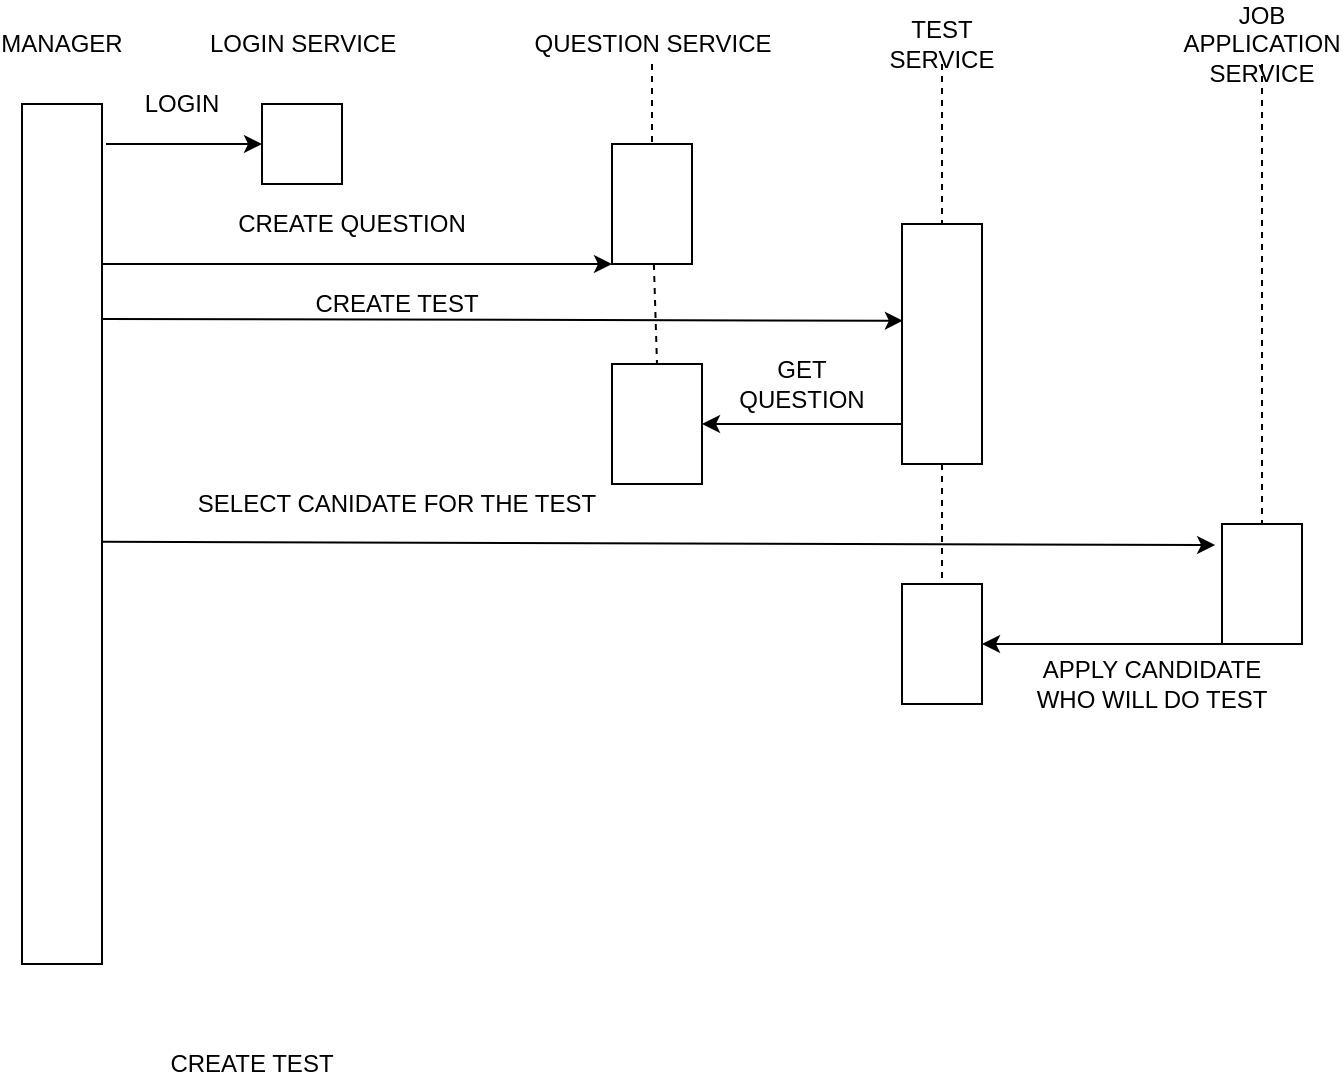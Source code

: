 <mxfile version="13.0.7"><diagram id="znhqrO6pa7cS7_wV3kJt" name="Page-1"><mxGraphModel dx="1185" dy="627" grid="1" gridSize="10" guides="1" tooltips="1" connect="1" arrows="1" fold="1" page="1" pageScale="1" pageWidth="1920" pageHeight="1200" math="0" shadow="0"><root><mxCell id="0"/><mxCell id="1" parent="0"/><mxCell id="dUO6GBw-9Puk0hjZmwf6-11" style="edgeStyle=none;orthogonalLoop=1;jettySize=auto;html=1;entryX=0;entryY=0.5;entryDx=0;entryDy=0;" edge="1" parent="1" target="dUO6GBw-9Puk0hjZmwf6-4"><mxGeometry relative="1" as="geometry"><mxPoint x="82" y="100" as="sourcePoint"/></mxGeometry></mxCell><mxCell id="dUO6GBw-9Puk0hjZmwf6-12" style="edgeStyle=none;orthogonalLoop=1;jettySize=auto;html=1;entryX=0;entryY=1;entryDx=0;entryDy=0;" edge="1" parent="1" target="dUO6GBw-9Puk0hjZmwf6-6"><mxGeometry relative="1" as="geometry"><mxPoint x="80" y="160" as="sourcePoint"/><mxPoint x="335" y="145" as="targetPoint"/></mxGeometry></mxCell><mxCell id="dUO6GBw-9Puk0hjZmwf6-19" style="edgeStyle=none;orthogonalLoop=1;jettySize=auto;html=1;entryX=0.011;entryY=0.403;entryDx=0;entryDy=0;exitX=1;exitY=0.25;exitDx=0;exitDy=0;entryPerimeter=0;" edge="1" parent="1" source="dUO6GBw-9Puk0hjZmwf6-1" target="dUO6GBw-9Puk0hjZmwf6-8"><mxGeometry relative="1" as="geometry"><mxPoint x="80" y="170" as="sourcePoint"/></mxGeometry></mxCell><mxCell id="dUO6GBw-9Puk0hjZmwf6-22" style="edgeStyle=none;orthogonalLoop=1;jettySize=auto;html=1;entryX=-0.086;entryY=0.176;entryDx=0;entryDy=0;entryPerimeter=0;exitX=0.992;exitY=0.509;exitDx=0;exitDy=0;exitPerimeter=0;" edge="1" parent="1" source="dUO6GBw-9Puk0hjZmwf6-1" target="dUO6GBw-9Puk0hjZmwf6-14"><mxGeometry relative="1" as="geometry"><mxPoint x="630" y="300" as="targetPoint"/></mxGeometry></mxCell><mxCell id="dUO6GBw-9Puk0hjZmwf6-1" value="" style="rounded=0;whiteSpace=wrap;html=1;" vertex="1" parent="1"><mxGeometry x="40" y="80" width="40" height="430" as="geometry"/></mxCell><mxCell id="dUO6GBw-9Puk0hjZmwf6-2" value="MANAGER" style="text;html=1;strokeColor=none;fillColor=none;align=center;verticalAlign=middle;whiteSpace=wrap;rounded=0;" vertex="1" parent="1"><mxGeometry x="40" y="40" width="40" height="20" as="geometry"/></mxCell><mxCell id="dUO6GBw-9Puk0hjZmwf6-4" value="" style="rounded=0;whiteSpace=wrap;html=1;" vertex="1" parent="1"><mxGeometry x="160" y="80" width="40" height="40" as="geometry"/></mxCell><mxCell id="dUO6GBw-9Puk0hjZmwf6-5" value="LOGIN SERVICE" style="text;html=1;align=center;verticalAlign=middle;resizable=0;points=[];autosize=1;" vertex="1" parent="1"><mxGeometry x="125" y="40" width="110" height="20" as="geometry"/></mxCell><mxCell id="dUO6GBw-9Puk0hjZmwf6-26" style="edgeStyle=none;orthogonalLoop=1;jettySize=auto;html=1;entryX=0.5;entryY=0;entryDx=0;entryDy=0;dashed=1;endArrow=none;" edge="1" parent="1" source="dUO6GBw-9Puk0hjZmwf6-6" target="dUO6GBw-9Puk0hjZmwf6-17"><mxGeometry relative="1" as="geometry"/></mxCell><mxCell id="dUO6GBw-9Puk0hjZmwf6-6" value="" style="rounded=0;whiteSpace=wrap;html=1;" vertex="1" parent="1"><mxGeometry x="335" y="100" width="40" height="60" as="geometry"/></mxCell><mxCell id="dUO6GBw-9Puk0hjZmwf6-31" style="edgeStyle=none;orthogonalLoop=1;jettySize=auto;html=1;dashed=1;endArrow=none;" edge="1" parent="1" source="dUO6GBw-9Puk0hjZmwf6-7" target="dUO6GBw-9Puk0hjZmwf6-6"><mxGeometry relative="1" as="geometry"/></mxCell><mxCell id="dUO6GBw-9Puk0hjZmwf6-7" value="QUESTION SERVICE" style="text;html=1;align=center;verticalAlign=middle;resizable=0;points=[];autosize=1;" vertex="1" parent="1"><mxGeometry x="290" y="40" width="130" height="20" as="geometry"/></mxCell><mxCell id="dUO6GBw-9Puk0hjZmwf6-20" style="edgeStyle=none;orthogonalLoop=1;jettySize=auto;html=1;entryX=1;entryY=0.5;entryDx=0;entryDy=0;exitX=0;exitY=0.833;exitDx=0;exitDy=0;exitPerimeter=0;" edge="1" parent="1" source="dUO6GBw-9Puk0hjZmwf6-8" target="dUO6GBw-9Puk0hjZmwf6-17"><mxGeometry relative="1" as="geometry"/></mxCell><mxCell id="dUO6GBw-9Puk0hjZmwf6-27" style="edgeStyle=none;orthogonalLoop=1;jettySize=auto;html=1;entryX=0.5;entryY=0;entryDx=0;entryDy=0;dashed=1;endArrow=none;" edge="1" parent="1" source="dUO6GBw-9Puk0hjZmwf6-8" target="dUO6GBw-9Puk0hjZmwf6-23"><mxGeometry relative="1" as="geometry"/></mxCell><mxCell id="dUO6GBw-9Puk0hjZmwf6-8" value="" style="rounded=0;whiteSpace=wrap;html=1;" vertex="1" parent="1"><mxGeometry x="480" y="140" width="40" height="120" as="geometry"/></mxCell><mxCell id="dUO6GBw-9Puk0hjZmwf6-29" style="edgeStyle=none;orthogonalLoop=1;jettySize=auto;html=1;entryX=0.5;entryY=0;entryDx=0;entryDy=0;dashed=1;endArrow=none;" edge="1" parent="1" source="dUO6GBw-9Puk0hjZmwf6-9" target="dUO6GBw-9Puk0hjZmwf6-8"><mxGeometry relative="1" as="geometry"/></mxCell><mxCell id="dUO6GBw-9Puk0hjZmwf6-9" value="TEST SERVICE" style="text;html=1;strokeColor=none;fillColor=none;align=center;verticalAlign=middle;whiteSpace=wrap;rounded=0;" vertex="1" parent="1"><mxGeometry x="480" y="40" width="40" height="20" as="geometry"/></mxCell><mxCell id="dUO6GBw-9Puk0hjZmwf6-37" style="edgeStyle=none;orthogonalLoop=1;jettySize=auto;html=1;exitX=0;exitY=1;exitDx=0;exitDy=0;" edge="1" parent="1" source="dUO6GBw-9Puk0hjZmwf6-14" target="dUO6GBw-9Puk0hjZmwf6-23"><mxGeometry relative="1" as="geometry"/></mxCell><mxCell id="dUO6GBw-9Puk0hjZmwf6-14" value="" style="rounded=0;whiteSpace=wrap;html=1;" vertex="1" parent="1"><mxGeometry x="640" y="290" width="40" height="60" as="geometry"/></mxCell><mxCell id="dUO6GBw-9Puk0hjZmwf6-30" style="edgeStyle=none;orthogonalLoop=1;jettySize=auto;html=1;dashed=1;endArrow=none;" edge="1" parent="1" source="dUO6GBw-9Puk0hjZmwf6-16" target="dUO6GBw-9Puk0hjZmwf6-14"><mxGeometry relative="1" as="geometry"/></mxCell><mxCell id="dUO6GBw-9Puk0hjZmwf6-16" value="JOB APPLICATION SERVICE" style="text;html=1;strokeColor=none;fillColor=none;align=center;verticalAlign=middle;whiteSpace=wrap;rounded=0;" vertex="1" parent="1"><mxGeometry x="640" y="40" width="40" height="20" as="geometry"/></mxCell><mxCell id="dUO6GBw-9Puk0hjZmwf6-17" value="" style="rounded=0;whiteSpace=wrap;html=1;" vertex="1" parent="1"><mxGeometry x="335" y="210" width="45" height="60" as="geometry"/></mxCell><mxCell id="dUO6GBw-9Puk0hjZmwf6-23" value="" style="rounded=0;whiteSpace=wrap;html=1;" vertex="1" parent="1"><mxGeometry x="480" y="320" width="40" height="60" as="geometry"/></mxCell><mxCell id="dUO6GBw-9Puk0hjZmwf6-38" value="CREATE QUESTION" style="text;html=1;strokeColor=none;fillColor=none;align=center;verticalAlign=middle;whiteSpace=wrap;rounded=0;" vertex="1" parent="1"><mxGeometry x="125" y="130" width="160" height="20" as="geometry"/></mxCell><mxCell id="dUO6GBw-9Puk0hjZmwf6-40" value="LOGIN" style="text;html=1;strokeColor=none;fillColor=none;align=center;verticalAlign=middle;whiteSpace=wrap;rounded=0;" vertex="1" parent="1"><mxGeometry x="100" y="70" width="40" height="20" as="geometry"/></mxCell><mxCell id="dUO6GBw-9Puk0hjZmwf6-42" value="CREATE TEST" style="text;html=1;strokeColor=none;fillColor=none;align=center;verticalAlign=middle;whiteSpace=wrap;rounded=0;" vertex="1" parent="1"><mxGeometry x="170" y="170" width="115" height="20" as="geometry"/></mxCell><mxCell id="dUO6GBw-9Puk0hjZmwf6-43" value="GET QUESTION" style="text;html=1;strokeColor=none;fillColor=none;align=center;verticalAlign=middle;whiteSpace=wrap;rounded=0;" vertex="1" parent="1"><mxGeometry x="410" y="210" width="40" height="20" as="geometry"/></mxCell><mxCell id="dUO6GBw-9Puk0hjZmwf6-44" value="SELECT CANIDATE FOR THE TEST" style="text;html=1;strokeColor=none;fillColor=none;align=center;verticalAlign=middle;whiteSpace=wrap;rounded=0;" vertex="1" parent="1"><mxGeometry x="105" y="270" width="245" height="20" as="geometry"/></mxCell><mxCell id="dUO6GBw-9Puk0hjZmwf6-45" value="APPLY CANDIDATE WHO WILL DO TEST" style="text;html=1;strokeColor=none;fillColor=none;align=center;verticalAlign=middle;whiteSpace=wrap;rounded=0;" vertex="1" parent="1"><mxGeometry x="540" y="360" width="130" height="20" as="geometry"/></mxCell><mxCell id="dUO6GBw-9Puk0hjZmwf6-46" value="CREATE TEST" style="text;html=1;strokeColor=none;fillColor=none;align=center;verticalAlign=middle;whiteSpace=wrap;rounded=0;" vertex="1" parent="1"><mxGeometry x="40" y="550" width="230" height="20" as="geometry"/></mxCell></root></mxGraphModel></diagram></mxfile>